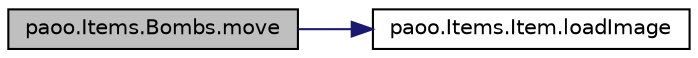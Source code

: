 digraph "paoo.Items.Bombs.move"
{
 // LATEX_PDF_SIZE
  edge [fontname="Helvetica",fontsize="10",labelfontname="Helvetica",labelfontsize="10"];
  node [fontname="Helvetica",fontsize="10",shape=record];
  rankdir="LR";
  Node2 [label="paoo.Items.Bombs.move",height=0.2,width=0.4,color="black", fillcolor="grey75", style="filled", fontcolor="black",tooltip=" "];
  Node2 -> Node3 [color="midnightblue",fontsize="10",style="solid",fontname="Helvetica"];
  Node3 [label="paoo.Items.Item.loadImage",height=0.2,width=0.4,color="black", fillcolor="white", style="filled",URL="$classpaoo_1_1_items_1_1_item.html#a321bec3d90dc1127c3b103edf14922d0",tooltip=" "];
}

